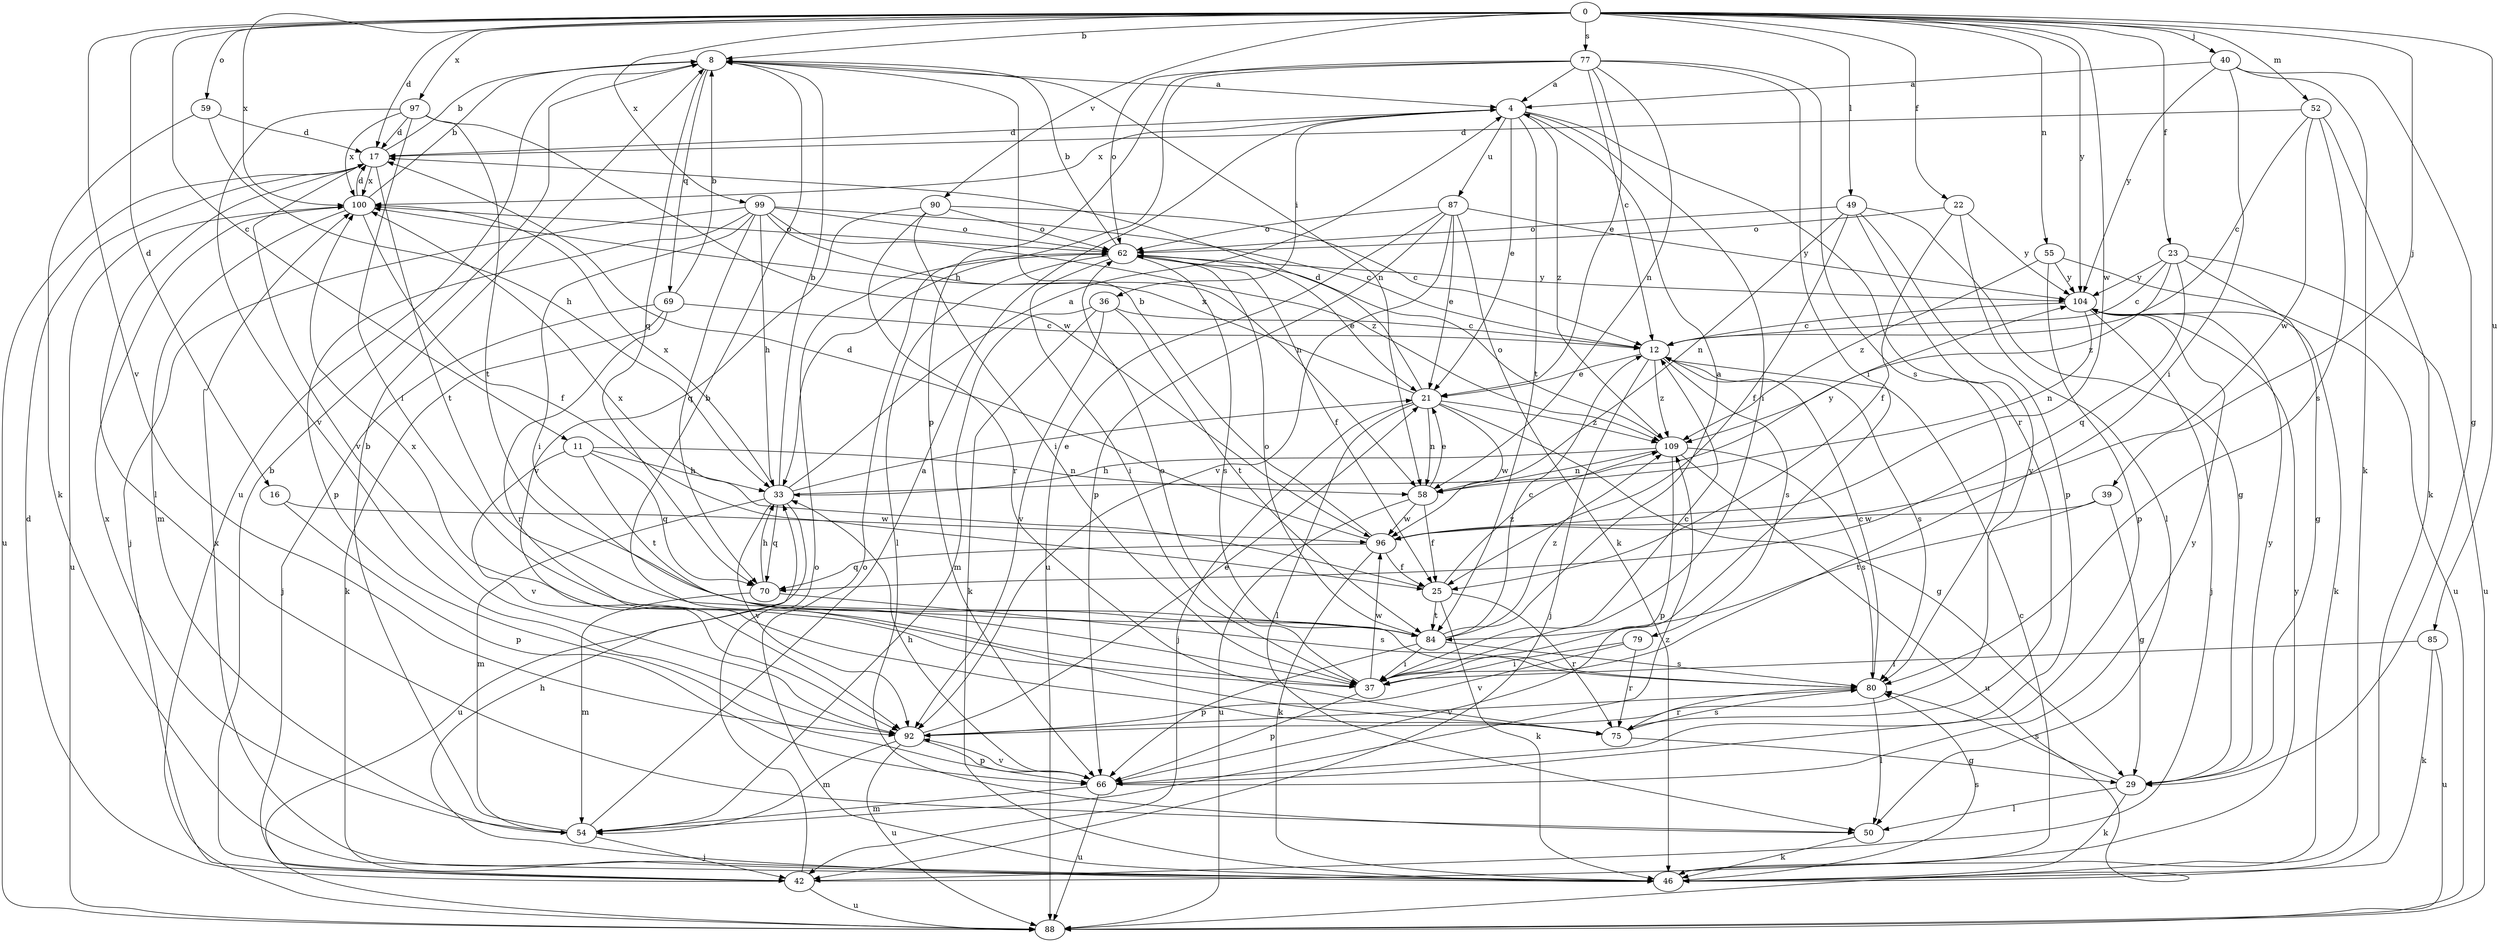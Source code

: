strict digraph  {
0;
4;
8;
11;
12;
16;
17;
21;
22;
23;
25;
29;
33;
36;
37;
39;
40;
42;
46;
49;
50;
52;
54;
55;
58;
59;
62;
66;
69;
70;
75;
77;
79;
80;
84;
85;
87;
88;
90;
92;
96;
97;
99;
100;
104;
109;
0 -> 8  [label=b];
0 -> 11  [label=c];
0 -> 16  [label=d];
0 -> 17  [label=d];
0 -> 22  [label=f];
0 -> 23  [label=f];
0 -> 39  [label=j];
0 -> 40  [label=j];
0 -> 49  [label=l];
0 -> 52  [label=m];
0 -> 55  [label=n];
0 -> 59  [label=o];
0 -> 77  [label=s];
0 -> 85  [label=u];
0 -> 90  [label=v];
0 -> 92  [label=v];
0 -> 96  [label=w];
0 -> 97  [label=x];
0 -> 99  [label=x];
0 -> 100  [label=x];
0 -> 104  [label=y];
4 -> 17  [label=d];
4 -> 21  [label=e];
4 -> 36  [label=i];
4 -> 37  [label=i];
4 -> 75  [label=r];
4 -> 84  [label=t];
4 -> 87  [label=u];
4 -> 100  [label=x];
4 -> 109  [label=z];
8 -> 4  [label=a];
8 -> 58  [label=n];
8 -> 69  [label=q];
8 -> 70  [label=q];
8 -> 88  [label=u];
11 -> 33  [label=h];
11 -> 58  [label=n];
11 -> 70  [label=q];
11 -> 84  [label=t];
11 -> 92  [label=v];
12 -> 21  [label=e];
12 -> 42  [label=j];
12 -> 79  [label=s];
12 -> 80  [label=s];
12 -> 109  [label=z];
16 -> 66  [label=p];
16 -> 96  [label=w];
17 -> 8  [label=b];
17 -> 50  [label=l];
17 -> 84  [label=t];
17 -> 88  [label=u];
17 -> 92  [label=v];
17 -> 100  [label=x];
21 -> 17  [label=d];
21 -> 29  [label=g];
21 -> 42  [label=j];
21 -> 50  [label=l];
21 -> 58  [label=n];
21 -> 96  [label=w];
21 -> 100  [label=x];
21 -> 109  [label=z];
22 -> 25  [label=f];
22 -> 50  [label=l];
22 -> 62  [label=o];
22 -> 104  [label=y];
23 -> 12  [label=c];
23 -> 29  [label=g];
23 -> 70  [label=q];
23 -> 88  [label=u];
23 -> 104  [label=y];
23 -> 109  [label=z];
25 -> 46  [label=k];
25 -> 75  [label=r];
25 -> 84  [label=t];
25 -> 100  [label=x];
25 -> 109  [label=z];
29 -> 46  [label=k];
29 -> 50  [label=l];
29 -> 80  [label=s];
29 -> 104  [label=y];
33 -> 4  [label=a];
33 -> 8  [label=b];
33 -> 21  [label=e];
33 -> 54  [label=m];
33 -> 70  [label=q];
33 -> 88  [label=u];
33 -> 92  [label=v];
33 -> 100  [label=x];
33 -> 104  [label=y];
36 -> 12  [label=c];
36 -> 46  [label=k];
36 -> 54  [label=m];
36 -> 84  [label=t];
36 -> 92  [label=v];
37 -> 12  [label=c];
37 -> 62  [label=o];
37 -> 66  [label=p];
37 -> 96  [label=w];
37 -> 100  [label=x];
39 -> 29  [label=g];
39 -> 84  [label=t];
39 -> 96  [label=w];
40 -> 4  [label=a];
40 -> 29  [label=g];
40 -> 37  [label=i];
40 -> 46  [label=k];
40 -> 104  [label=y];
42 -> 8  [label=b];
42 -> 17  [label=d];
42 -> 62  [label=o];
42 -> 88  [label=u];
42 -> 104  [label=y];
46 -> 12  [label=c];
46 -> 33  [label=h];
46 -> 62  [label=o];
46 -> 80  [label=s];
46 -> 100  [label=x];
49 -> 25  [label=f];
49 -> 29  [label=g];
49 -> 58  [label=n];
49 -> 62  [label=o];
49 -> 66  [label=p];
49 -> 92  [label=v];
50 -> 46  [label=k];
52 -> 12  [label=c];
52 -> 17  [label=d];
52 -> 46  [label=k];
52 -> 80  [label=s];
52 -> 96  [label=w];
54 -> 4  [label=a];
54 -> 8  [label=b];
54 -> 42  [label=j];
54 -> 100  [label=x];
54 -> 109  [label=z];
55 -> 66  [label=p];
55 -> 88  [label=u];
55 -> 104  [label=y];
55 -> 109  [label=z];
58 -> 21  [label=e];
58 -> 25  [label=f];
58 -> 88  [label=u];
58 -> 96  [label=w];
59 -> 17  [label=d];
59 -> 33  [label=h];
59 -> 46  [label=k];
62 -> 8  [label=b];
62 -> 21  [label=e];
62 -> 25  [label=f];
62 -> 37  [label=i];
62 -> 50  [label=l];
62 -> 80  [label=s];
62 -> 104  [label=y];
66 -> 33  [label=h];
66 -> 54  [label=m];
66 -> 88  [label=u];
66 -> 92  [label=v];
66 -> 104  [label=y];
69 -> 8  [label=b];
69 -> 12  [label=c];
69 -> 42  [label=j];
69 -> 46  [label=k];
69 -> 75  [label=r];
70 -> 33  [label=h];
70 -> 54  [label=m];
70 -> 80  [label=s];
75 -> 8  [label=b];
75 -> 29  [label=g];
75 -> 80  [label=s];
77 -> 4  [label=a];
77 -> 12  [label=c];
77 -> 21  [label=e];
77 -> 33  [label=h];
77 -> 37  [label=i];
77 -> 58  [label=n];
77 -> 62  [label=o];
77 -> 66  [label=p];
77 -> 80  [label=s];
79 -> 37  [label=i];
79 -> 75  [label=r];
79 -> 92  [label=v];
80 -> 12  [label=c];
80 -> 50  [label=l];
80 -> 75  [label=r];
80 -> 92  [label=v];
84 -> 4  [label=a];
84 -> 12  [label=c];
84 -> 37  [label=i];
84 -> 62  [label=o];
84 -> 66  [label=p];
84 -> 80  [label=s];
84 -> 109  [label=z];
85 -> 37  [label=i];
85 -> 46  [label=k];
85 -> 88  [label=u];
87 -> 21  [label=e];
87 -> 46  [label=k];
87 -> 62  [label=o];
87 -> 66  [label=p];
87 -> 88  [label=u];
87 -> 92  [label=v];
87 -> 104  [label=y];
90 -> 12  [label=c];
90 -> 37  [label=i];
90 -> 62  [label=o];
90 -> 75  [label=r];
90 -> 92  [label=v];
92 -> 21  [label=e];
92 -> 54  [label=m];
92 -> 66  [label=p];
92 -> 88  [label=u];
96 -> 8  [label=b];
96 -> 17  [label=d];
96 -> 25  [label=f];
96 -> 46  [label=k];
96 -> 70  [label=q];
97 -> 17  [label=d];
97 -> 37  [label=i];
97 -> 84  [label=t];
97 -> 92  [label=v];
97 -> 96  [label=w];
97 -> 100  [label=x];
99 -> 12  [label=c];
99 -> 33  [label=h];
99 -> 37  [label=i];
99 -> 42  [label=j];
99 -> 58  [label=n];
99 -> 62  [label=o];
99 -> 66  [label=p];
99 -> 70  [label=q];
99 -> 109  [label=z];
100 -> 8  [label=b];
100 -> 17  [label=d];
100 -> 25  [label=f];
100 -> 54  [label=m];
100 -> 62  [label=o];
100 -> 88  [label=u];
104 -> 12  [label=c];
104 -> 42  [label=j];
104 -> 46  [label=k];
104 -> 58  [label=n];
109 -> 33  [label=h];
109 -> 58  [label=n];
109 -> 62  [label=o];
109 -> 66  [label=p];
109 -> 80  [label=s];
109 -> 88  [label=u];
}
